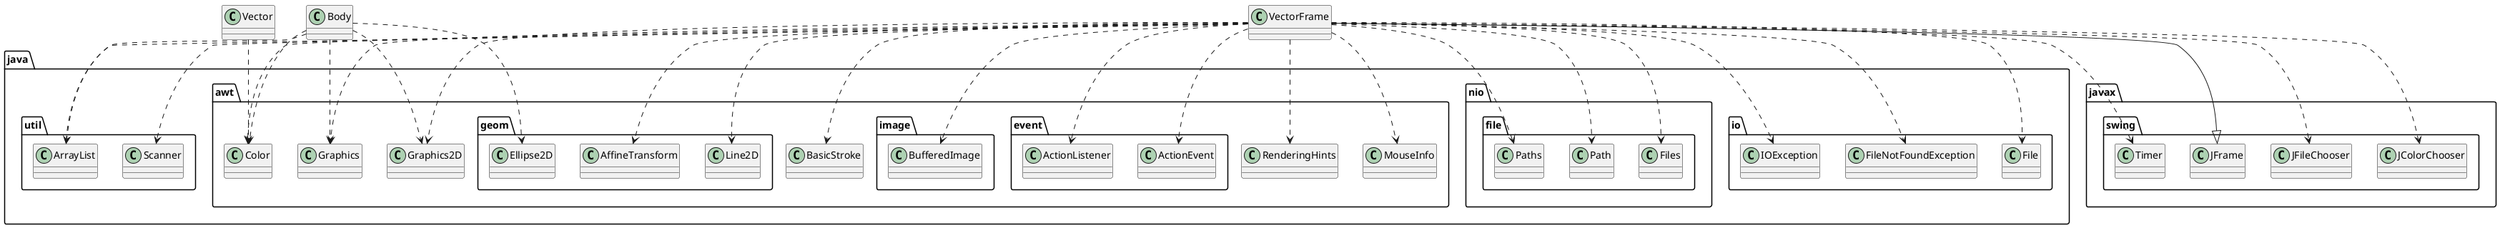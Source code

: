 @startuml
class Body
class Vector
class VectorFrame
class java.awt.BasicStroke
class java.awt.Color
class java.awt.Graphics
class java.awt.Graphics2D
class java.awt.MouseInfo
class java.awt.RenderingHints
class java.awt.event.ActionEvent
class java.awt.event.ActionListener
class java.awt.geom.AffineTransform
class java.awt.geom.Ellipse2D
class java.awt.geom.Line2D
class java.awt.image.BufferedImage
class java.io.File
class java.io.FileNotFoundException
class java.io.IOException
class java.nio.file.Files
class java.nio.file.Path
class java.nio.file.Paths
class java.util.ArrayList
class java.util.Scanner
class javax.swing.JColorChooser
class javax.swing.JFileChooser
class javax.swing.JFrame
class javax.swing.Timer
Body ..> java.awt.Color
Body ..> java.awt.Graphics
Body ..> java.awt.Graphics2D
Body ..> java.awt.geom.Ellipse2D
Body ..> java.util.ArrayList
Vector ..> java.awt.Color
VectorFrame ..> java.awt.BasicStroke
VectorFrame ..> java.awt.Color
VectorFrame ..> java.awt.Graphics
VectorFrame ..> java.awt.Graphics2D
VectorFrame ..> java.awt.MouseInfo
VectorFrame ..> java.awt.RenderingHints
VectorFrame ..> java.awt.event.ActionEvent
VectorFrame ..> java.awt.event.ActionListener
VectorFrame ..> java.awt.geom.AffineTransform
VectorFrame ..> java.awt.geom.Line2D
VectorFrame ..> java.awt.image.BufferedImage
VectorFrame ..> java.io.File
VectorFrame ..> java.io.FileNotFoundException
VectorFrame ..> java.io.IOException
VectorFrame ..> java.nio.file.Files
VectorFrame ..> java.nio.file.Path
VectorFrame ..> java.nio.file.Paths
VectorFrame ..> java.util.ArrayList
VectorFrame ..> java.util.Scanner
VectorFrame ..> javax.swing.JColorChooser
VectorFrame ..> javax.swing.JFileChooser
VectorFrame --|> javax.swing.JFrame
VectorFrame ..> javax.swing.Timer
@enduml